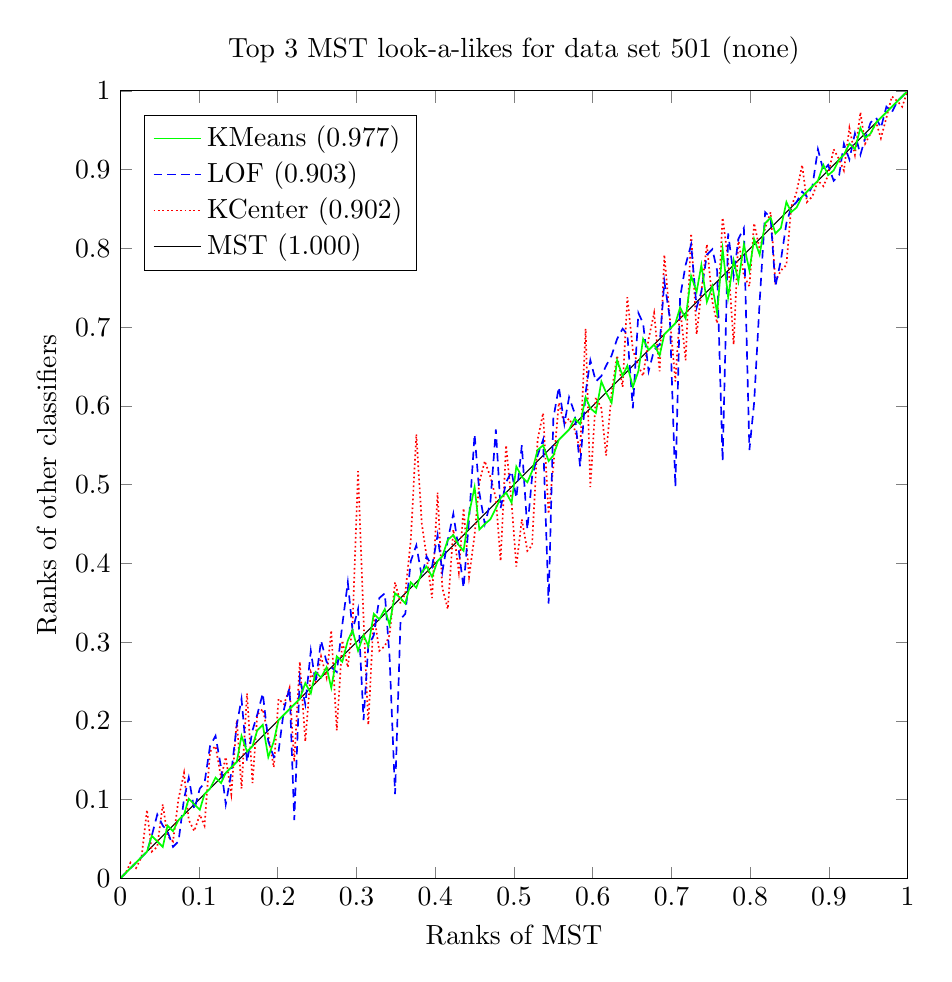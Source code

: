 \begin{tikzpicture}
\begin{axis}[name=main,
	title=Top 3 MST look-a-likes for data set 501 (none),
	x=10cm,
	y=10cm,
	xmin=0,
	xmax=1,
	ymin=0,
	ymax=1,
	axis on top,
	reverse legend,
	legend cell align=left,
	legend pos=north west,
	ylabel={Ranks of other classifiers},
	xlabel={Ranks of MST},
	]
	\addplot[mark=none,solid,black] coordinates {
(0.0,0.0)
(0.007,0.007)
(0.013,0.013)
(0.02,0.02)
(0.027,0.027)
(0.034,0.034)
(0.04,0.04)
(0.047,0.047)
(0.054,0.054)
(0.06,0.06)
(0.067,0.067)
(0.074,0.074)
(0.081,0.081)
(0.087,0.087)
(0.094,0.094)
(0.101,0.101)
(0.107,0.107)
(0.114,0.114)
(0.121,0.121)
(0.128,0.128)
(0.134,0.134)
(0.141,0.141)
(0.148,0.148)
(0.154,0.154)
(0.161,0.161)
(0.168,0.168)
(0.174,0.174)
(0.181,0.181)
(0.188,0.188)
(0.195,0.195)
(0.201,0.201)
(0.208,0.208)
(0.215,0.215)
(0.221,0.221)
(0.228,0.228)
(0.235,0.235)
(0.242,0.242)
(0.248,0.248)
(0.255,0.255)
(0.262,0.262)
(0.268,0.268)
(0.275,0.275)
(0.282,0.282)
(0.289,0.289)
(0.295,0.295)
(0.302,0.302)
(0.309,0.309)
(0.315,0.315)
(0.322,0.322)
(0.329,0.329)
(0.336,0.336)
(0.342,0.342)
(0.349,0.349)
(0.356,0.356)
(0.362,0.362)
(0.369,0.369)
(0.376,0.376)
(0.383,0.383)
(0.389,0.389)
(0.396,0.396)
(0.403,0.403)
(0.409,0.409)
(0.416,0.416)
(0.423,0.423)
(0.43,0.43)
(0.436,0.436)
(0.443,0.443)
(0.45,0.45)
(0.456,0.456)
(0.463,0.463)
(0.47,0.47)
(0.477,0.477)
(0.483,0.483)
(0.49,0.49)
(0.497,0.497)
(0.503,0.503)
(0.51,0.51)
(0.517,0.517)
(0.523,0.523)
(0.53,0.53)
(0.537,0.537)
(0.544,0.544)
(0.55,0.55)
(0.557,0.557)
(0.564,0.564)
(0.57,0.57)
(0.577,0.577)
(0.584,0.584)
(0.591,0.591)
(0.597,0.597)
(0.604,0.604)
(0.611,0.611)
(0.617,0.617)
(0.624,0.624)
(0.631,0.631)
(0.638,0.638)
(0.644,0.644)
(0.651,0.651)
(0.658,0.658)
(0.664,0.664)
(0.671,0.671)
(0.678,0.678)
(0.685,0.685)
(0.691,0.691)
(0.698,0.698)
(0.705,0.705)
(0.711,0.711)
(0.718,0.718)
(0.725,0.725)
(0.732,0.732)
(0.738,0.738)
(0.745,0.745)
(0.752,0.752)
(0.758,0.758)
(0.765,0.765)
(0.772,0.772)
(0.779,0.779)
(0.785,0.785)
(0.792,0.792)
(0.799,0.799)
(0.805,0.805)
(0.812,0.812)
(0.819,0.819)
(0.826,0.826)
(0.832,0.832)
(0.839,0.839)
(0.846,0.846)
(0.852,0.852)
(0.859,0.859)
(0.866,0.866)
(0.872,0.872)
(0.879,0.879)
(0.886,0.886)
(0.893,0.893)
(0.899,0.899)
(0.906,0.906)
(0.913,0.913)
(0.919,0.919)
(0.926,0.926)
(0.933,0.933)
(0.94,0.94)
(0.946,0.946)
(0.953,0.953)
(0.96,0.96)
(0.966,0.966)
(0.973,0.973)
(0.98,0.98)
(0.987,0.987)
(0.993,0.993)
(1.0,1.0)
};
\addlegendentry{MST (1.000)};
\addplot[mark=none,densely dotted,red,semithick] coordinates {
(0.0,0.0)
(0.007,0.007)
(0.013,0.02)
(0.02,0.013)
(0.027,0.027)
(0.034,0.087)
(0.04,0.034)
(0.047,0.04)
(0.054,0.094)
(0.06,0.054)
(0.067,0.047)
(0.074,0.101)
(0.081,0.134)
(0.087,0.074)
(0.094,0.06)
(0.101,0.081)
(0.107,0.067)
(0.114,0.161)
(0.121,0.168)
(0.128,0.128)
(0.134,0.154)
(0.141,0.107)
(0.148,0.201)
(0.154,0.114)
(0.161,0.235)
(0.168,0.121)
(0.174,0.208)
(0.181,0.215)
(0.188,0.181)
(0.195,0.141)
(0.201,0.228)
(0.208,0.221)
(0.215,0.242)
(0.221,0.148)
(0.228,0.275)
(0.235,0.174)
(0.242,0.262)
(0.248,0.248)
(0.255,0.282)
(0.262,0.255)
(0.268,0.315)
(0.275,0.188)
(0.282,0.302)
(0.289,0.268)
(0.295,0.322)
(0.302,0.517)
(0.309,0.329)
(0.315,0.195)
(0.322,0.336)
(0.329,0.289)
(0.336,0.295)
(0.342,0.309)
(0.349,0.376)
(0.356,0.349)
(0.362,0.362)
(0.369,0.43)
(0.376,0.564)
(0.383,0.45)
(0.389,0.409)
(0.396,0.356)
(0.403,0.49)
(0.409,0.369)
(0.416,0.342)
(0.423,0.443)
(0.43,0.389)
(0.436,0.47)
(0.443,0.383)
(0.45,0.436)
(0.456,0.503)
(0.463,0.53)
(0.47,0.51)
(0.477,0.483)
(0.483,0.403)
(0.49,0.55)
(0.497,0.477)
(0.503,0.396)
(0.51,0.456)
(0.517,0.416)
(0.523,0.423)
(0.53,0.557)
(0.537,0.591)
(0.544,0.463)
(0.55,0.523)
(0.557,0.604)
(0.564,0.577)
(0.57,0.584)
(0.577,0.57)
(0.584,0.544)
(0.591,0.698)
(0.597,0.497)
(0.604,0.611)
(0.611,0.597)
(0.617,0.537)
(0.624,0.617)
(0.631,0.664)
(0.638,0.624)
(0.644,0.738)
(0.651,0.671)
(0.658,0.651)
(0.664,0.638)
(0.671,0.685)
(0.678,0.718)
(0.685,0.644)
(0.691,0.792)
(0.698,0.711)
(0.705,0.631)
(0.711,0.725)
(0.718,0.658)
(0.725,0.819)
(0.732,0.691)
(0.738,0.745)
(0.745,0.805)
(0.752,0.732)
(0.758,0.705)
(0.765,0.839)
(0.772,0.785)
(0.779,0.678)
(0.785,0.812)
(0.792,0.765)
(0.799,0.752)
(0.805,0.832)
(0.812,0.799)
(0.819,0.826)
(0.826,0.846)
(0.832,0.758)
(0.839,0.772)
(0.846,0.779)
(0.852,0.852)
(0.859,0.872)
(0.866,0.906)
(0.872,0.859)
(0.879,0.866)
(0.886,0.886)
(0.893,0.879)
(0.899,0.893)
(0.906,0.926)
(0.913,0.913)
(0.919,0.899)
(0.926,0.953)
(0.933,0.919)
(0.94,0.973)
(0.946,0.933)
(0.953,0.946)
(0.96,0.96)
(0.966,0.94)
(0.973,0.966)
(0.98,0.993)
(0.987,0.987)
(0.993,0.98)
(1.0,1.0)
};
\addlegendentry{KCenter (0.902)};
\addplot[mark=none,densely dashed,blue,semithick] coordinates {
(0.0,0.0)
(0.007,0.007)
(0.013,0.013)
(0.02,0.02)
(0.027,0.027)
(0.034,0.034)
(0.04,0.054)
(0.047,0.081)
(0.054,0.067)
(0.06,0.06)
(0.067,0.04)
(0.074,0.047)
(0.081,0.101)
(0.087,0.128)
(0.094,0.087)
(0.101,0.114)
(0.107,0.121)
(0.114,0.168)
(0.121,0.181)
(0.128,0.141)
(0.134,0.094)
(0.141,0.134)
(0.148,0.195)
(0.154,0.228)
(0.161,0.148)
(0.168,0.188)
(0.174,0.208)
(0.181,0.235)
(0.188,0.174)
(0.195,0.154)
(0.201,0.161)
(0.208,0.215)
(0.215,0.242)
(0.221,0.074)
(0.228,0.255)
(0.235,0.221)
(0.242,0.289)
(0.248,0.248)
(0.255,0.302)
(0.262,0.275)
(0.268,0.268)
(0.275,0.262)
(0.282,0.322)
(0.289,0.376)
(0.295,0.315)
(0.302,0.342)
(0.309,0.201)
(0.315,0.295)
(0.322,0.309)
(0.329,0.356)
(0.336,0.362)
(0.342,0.282)
(0.349,0.107)
(0.356,0.329)
(0.362,0.336)
(0.369,0.403)
(0.376,0.423)
(0.383,0.383)
(0.389,0.409)
(0.396,0.396)
(0.403,0.436)
(0.409,0.389)
(0.416,0.43)
(0.423,0.463)
(0.43,0.416)
(0.436,0.369)
(0.443,0.456)
(0.45,0.564)
(0.456,0.49)
(0.463,0.45)
(0.47,0.477)
(0.477,0.57)
(0.483,0.47)
(0.49,0.503)
(0.497,0.517)
(0.503,0.483)
(0.51,0.55)
(0.517,0.443)
(0.523,0.51)
(0.53,0.537)
(0.537,0.557)
(0.544,0.349)
(0.55,0.584)
(0.557,0.624)
(0.564,0.577)
(0.57,0.611)
(0.577,0.591)
(0.584,0.523)
(0.591,0.617)
(0.597,0.658)
(0.604,0.631)
(0.611,0.638)
(0.617,0.651)
(0.624,0.664)
(0.631,0.685)
(0.638,0.698)
(0.644,0.691)
(0.651,0.597)
(0.658,0.718)
(0.664,0.705)
(0.671,0.644)
(0.678,0.671)
(0.685,0.678)
(0.691,0.758)
(0.698,0.711)
(0.705,0.497)
(0.711,0.738)
(0.718,0.779)
(0.725,0.805)
(0.732,0.725)
(0.738,0.745)
(0.745,0.792)
(0.752,0.799)
(0.758,0.772)
(0.765,0.53)
(0.772,0.819)
(0.779,0.765)
(0.785,0.812)
(0.792,0.826)
(0.799,0.544)
(0.805,0.604)
(0.812,0.732)
(0.819,0.846)
(0.826,0.839)
(0.832,0.752)
(0.839,0.785)
(0.846,0.832)
(0.852,0.852)
(0.859,0.859)
(0.866,0.872)
(0.872,0.866)
(0.879,0.879)
(0.886,0.926)
(0.893,0.899)
(0.899,0.906)
(0.906,0.886)
(0.913,0.893)
(0.919,0.933)
(0.926,0.913)
(0.933,0.946)
(0.94,0.919)
(0.946,0.94)
(0.953,0.96)
(0.96,0.966)
(0.966,0.953)
(0.973,0.98)
(0.98,0.973)
(0.987,0.987)
(0.993,0.993)
(1.0,1.0)
};
\addlegendentry{LOF (0.903)};
\addplot[mark=none,solid,green,semithick] coordinates {
(0.0,0.0)
(0.007,0.007)
(0.013,0.013)
(0.02,0.02)
(0.027,0.027)
(0.034,0.034)
(0.04,0.054)
(0.047,0.047)
(0.054,0.04)
(0.06,0.067)
(0.067,0.06)
(0.074,0.074)
(0.081,0.081)
(0.087,0.101)
(0.094,0.094)
(0.101,0.087)
(0.107,0.107)
(0.114,0.114)
(0.121,0.128)
(0.128,0.121)
(0.134,0.134)
(0.141,0.141)
(0.148,0.148)
(0.154,0.181)
(0.161,0.161)
(0.168,0.168)
(0.174,0.188)
(0.181,0.195)
(0.188,0.154)
(0.195,0.174)
(0.201,0.201)
(0.208,0.208)
(0.215,0.215)
(0.221,0.221)
(0.228,0.228)
(0.235,0.248)
(0.242,0.235)
(0.248,0.262)
(0.255,0.255)
(0.262,0.268)
(0.268,0.242)
(0.275,0.282)
(0.282,0.275)
(0.289,0.302)
(0.295,0.315)
(0.302,0.289)
(0.309,0.309)
(0.315,0.295)
(0.322,0.336)
(0.329,0.329)
(0.336,0.342)
(0.342,0.322)
(0.349,0.362)
(0.356,0.356)
(0.362,0.349)
(0.369,0.376)
(0.376,0.369)
(0.383,0.389)
(0.389,0.396)
(0.396,0.383)
(0.403,0.403)
(0.409,0.409)
(0.416,0.43)
(0.423,0.436)
(0.43,0.423)
(0.436,0.416)
(0.443,0.463)
(0.45,0.497)
(0.456,0.443)
(0.463,0.45)
(0.47,0.456)
(0.477,0.47)
(0.483,0.483)
(0.49,0.49)
(0.497,0.477)
(0.503,0.523)
(0.51,0.51)
(0.517,0.503)
(0.523,0.517)
(0.53,0.544)
(0.537,0.55)
(0.544,0.53)
(0.55,0.537)
(0.557,0.557)
(0.564,0.564)
(0.57,0.57)
(0.577,0.584)
(0.584,0.577)
(0.591,0.611)
(0.597,0.597)
(0.604,0.591)
(0.611,0.631)
(0.617,0.617)
(0.624,0.604)
(0.631,0.658)
(0.638,0.638)
(0.644,0.651)
(0.651,0.624)
(0.658,0.644)
(0.664,0.685)
(0.671,0.671)
(0.678,0.678)
(0.685,0.664)
(0.691,0.691)
(0.698,0.698)
(0.705,0.705)
(0.711,0.725)
(0.718,0.711)
(0.725,0.765)
(0.732,0.745)
(0.738,0.779)
(0.745,0.732)
(0.752,0.752)
(0.758,0.718)
(0.765,0.799)
(0.772,0.738)
(0.779,0.785)
(0.785,0.758)
(0.792,0.805)
(0.799,0.772)
(0.805,0.812)
(0.812,0.792)
(0.819,0.832)
(0.826,0.839)
(0.832,0.819)
(0.839,0.826)
(0.846,0.859)
(0.852,0.846)
(0.859,0.852)
(0.866,0.866)
(0.872,0.872)
(0.879,0.879)
(0.886,0.886)
(0.893,0.906)
(0.899,0.893)
(0.906,0.899)
(0.913,0.913)
(0.919,0.919)
(0.926,0.933)
(0.933,0.926)
(0.94,0.953)
(0.946,0.94)
(0.953,0.946)
(0.96,0.96)
(0.966,0.966)
(0.973,0.973)
(0.98,0.98)
(0.987,0.987)
(0.993,0.993)
(1.0,1.0)
};
\addlegendentry{KMeans (0.977)};

\end{axis}
\end{tikzpicture}
